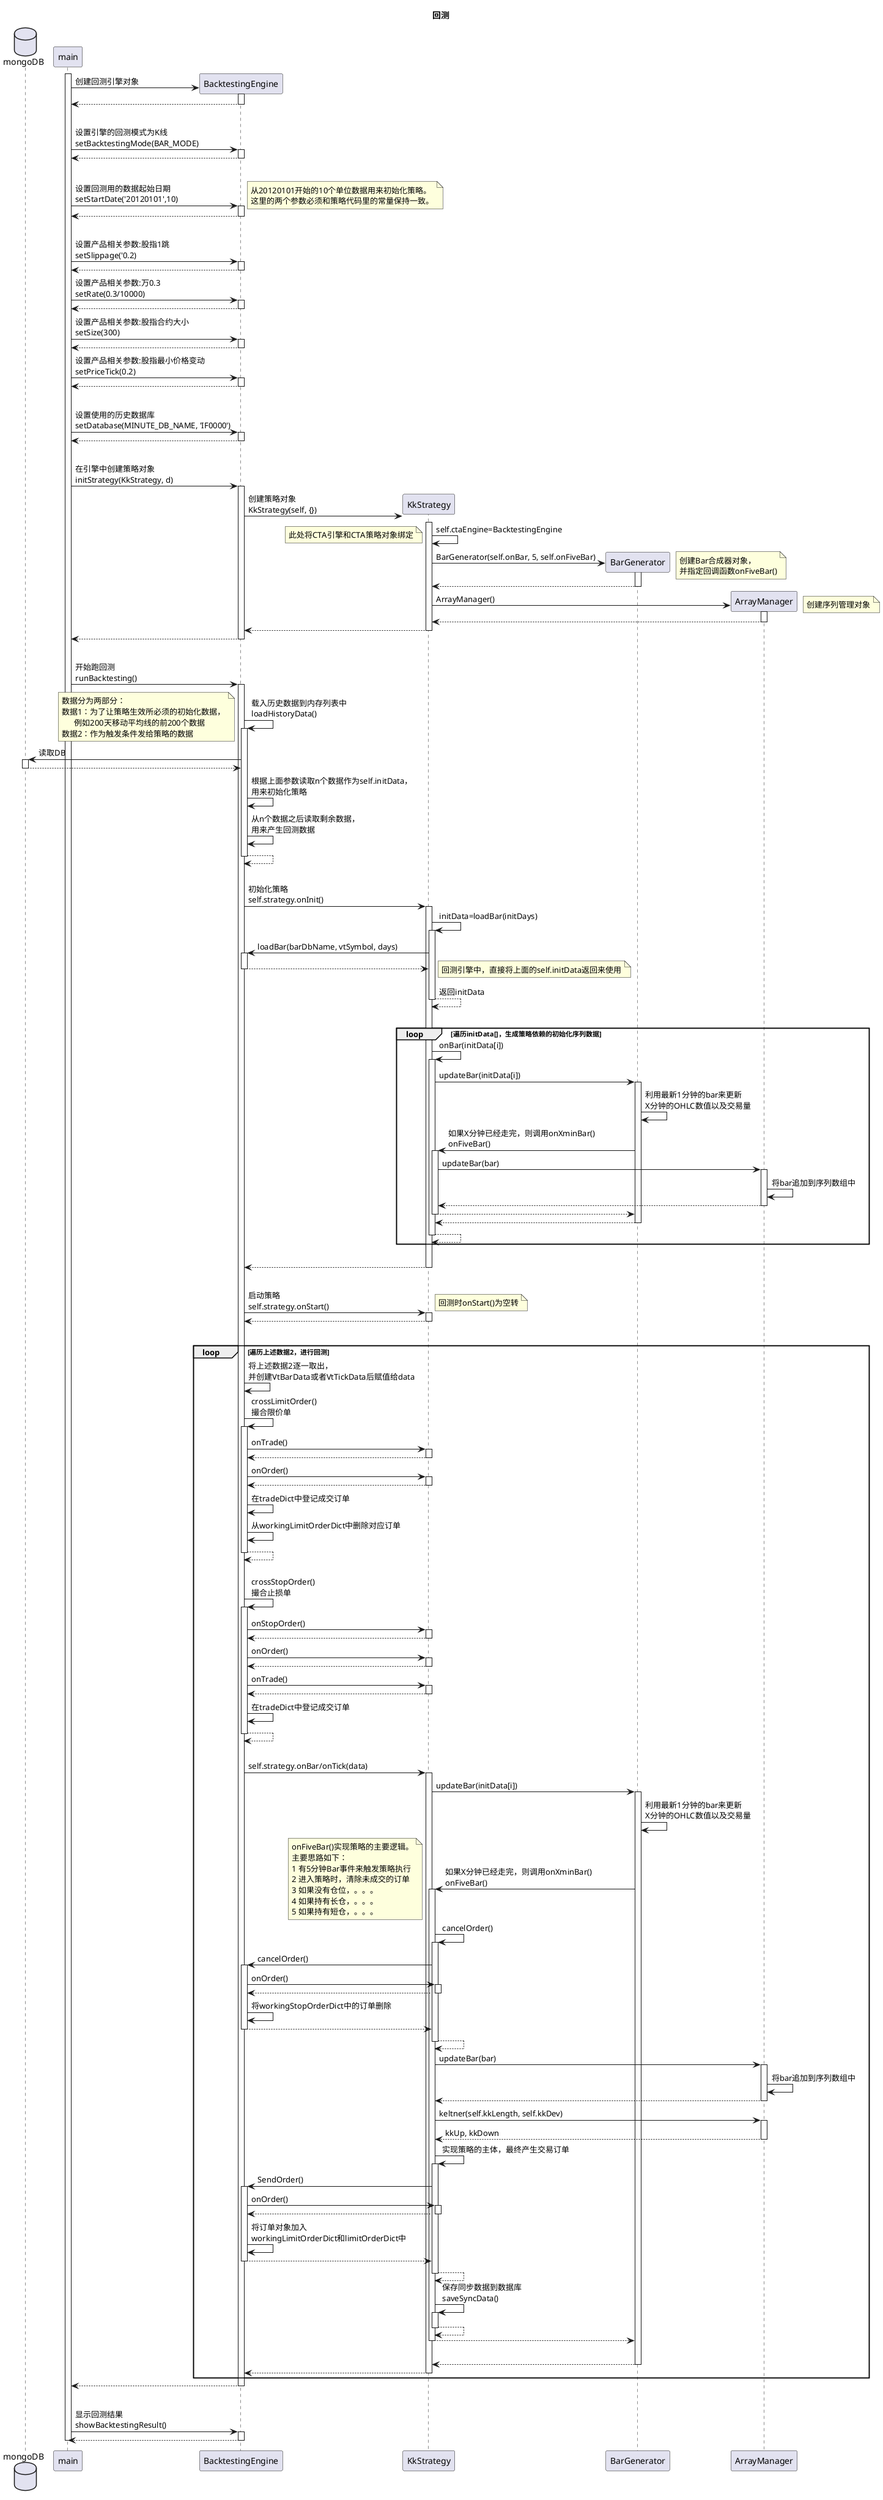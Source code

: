 @startuml
title 回测

database mongoDB as db
participant main as main
participant BacktestingEngine as be
participant KkStrategy as kk
participant BarGenerator as bg
participant ArrayManager as am


activate main
    create be
    main->be ++: 创建回测引擎对象
        return
    |||
    main->be ++: 设置引擎的回测模式为K线\nsetBacktestingMode(BAR_MODE)
        return
    |||
    main->be ++: 设置回测用的数据起始日期\nsetStartDate('20120101',10)
        note right
            从20120101开始的10个单位数据用来初始化策略。
            这里的两个参数必须和策略代码里的常量保持一致。
        end note
        return
    |||
    main->be ++: 设置产品相关参数:股指1跳\nsetSlippage('0.2)
        return
    main->be ++: 设置产品相关参数:万0.3\nsetRate(0.3/10000)
        return
    main->be ++: 设置产品相关参数:股指合约大小\nsetSize(300)
        return
    main->be ++: 设置产品相关参数:股指最小价格变动\nsetPriceTick(0.2)
        return
    |||
    main->be ++: 设置使用的历史数据库\nsetDatabase(MINUTE_DB_NAME, 'IF0000')
        return
    |||
    main->be ++: 在引擎中创建策略对象\ninitStrategy(KkStrategy, d)
        create kk
        be -> kk ++ : 创建策略对象\nKkStrategy(self, {})
            kk -> kk: self.ctaEngine=BacktestingEngine
            note left: 此处将CTA引擎和CTA策略对象绑定
            create bg
            kk -> bg ++: BarGenerator(self.onBar, 5, self.onFiveBar)
                note right: 创建Bar合成器对象，\n并指定回调函数onFiveBar()
                return
            create am
            kk -> am ++: ArrayManager()
                note right: 创建序列管理对象
                return
            return
        return
    |||
    main->be ++: 开始跑回测\nrunBacktesting()
        be->be ++: 载入历史数据到内存列表中\nloadHistoryData()
            note left
                数据分为两部分：
                数据1：为了让策略生效所必须的初始化数据，
                      例如200天移动平均线的前200个数据
                数据2：作为触发条件发给策略的数据
            end note
            be -> db ++: 读取DB
                return
            be->be: 根据上面参数读取n个数据作为self.initData，\n用来初始化策略
            be->be: 从n个数据之后读取剩余数据，\n用来产生回测数据
            return
        |||
        be->kk ++ : 初始化策略\nself.strategy.onInit()
            kk->kk ++: initData=loadBar(initDays)
                kk -> be ++ : loadBar(barDbName, vtSymbol, days)
                    return
                note right: 回测引擎中，直接将上面的self.initData返回来使用
                return 返回initData
            |||
            loop 遍历initData[]，生成策略依赖的初始化序列数据
                kk->kk ++: onBar(initData[i])
                    kk->bg ++: updateBar(initData[i])
                        bg->bg: 利用最新1分钟的bar来更新\nX分钟的OHLC数值以及交易量
                        bg->kk ++: 如果X分钟已经走完，则调用onXminBar()\nonFiveBar()
                            kk->am ++: updateBar(bar)
                                am->am : 将bar追加到序列数组中
                                return
                            return
                        return
                    return
            end loop
            |||


            return
        |||
        be->kk ++ : 启动策略\nself.strategy.onStart()
            note right: 回测时onStart()为空转
            return
        |||
        loop 遍历上述数据2，进行回测
            be->be : 将上述数据2逐一取出，\n并创建VtBarData或者VtTickData后赋值给data
            be->be ++: crossLimitOrder()\n撮合限价单
                be->kk ++: onTrade()
                    return
                be->kk ++: onOrder()
                    return
                be->be: 在tradeDict中登记成交订单
                be->be: 从workingLimitOrderDict中删除对应订单
                return
            |||
            be->be ++: crossStopOrder()\n撮合止损单
                be->kk ++: onStopOrder()
                    return
                be->kk ++: onOrder()
                    return
                be->kk ++: onTrade()
                    return
                be->be: 在tradeDict中登记成交订单
                return
            |||
            be->kk ++ : self.strategy.onBar/onTick(data)
                kk -> bg ++: updateBar(initData[i])
                    bg->bg: 利用最新1分钟的bar来更新\nX分钟的OHLC数值以及交易量
                    bg->kk ++: 如果X分钟已经走完，则调用onXminBar()\nonFiveBar()
                        note left
                            onFiveBar()实现策略的主要逻辑。
                            主要思路如下：
                            1 有5分钟Bar事件来触发策略执行
                            2 进入策略时，清除未成交的订单
                            3 如果没有仓位，。。。
                            4 如果持有长仓，。。。
                            5 如果持有短仓，。。。
                        end note
                        kk->kk ++: cancelOrder()
                            kk->be ++: cancelOrder()
                                be->kk++: onOrder()
                                    return
                                be->be: 将workingStopOrderDict中的订单删除
                                return
                            return
                        kk->am ++: updateBar(bar)
                            am->am : 将bar追加到序列数组中
                            return
                        kk->am ++: keltner(self.kkLength, self.kkDev)
                            return kkUp, kkDown
                        kk->kk ++: 实现策略的主体，最终产生交易订单
                            kk->be ++: SendOrder()
                                be->kk ++: onOrder()
                                    return
                                be->be: 将订单对象加入\nworkingLimitOrderDict和limitOrderDict中
                                return
                             return
                        kk->kk ++: 保存同步数据到数据库\nsaveSyncData()
                            return
                        return
                    |||
                    return
                return

        end loop
        return
    |||
    main->be ++: 显示回测结果\nshowBacktestingResult()
        return
deactivate main

@enduml